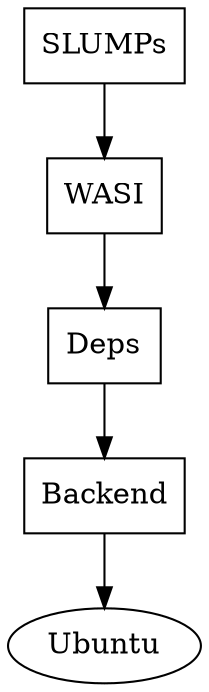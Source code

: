 digraph G {
    Backend[shape=box];
    Deps[shape=box];
    WASI[shape=box];
    SLUMPs[shape=box];

  Backend -> Ubuntu;
  Deps -> Backend;
  WASI -> Deps;
  SLUMPs -> WASI;
}